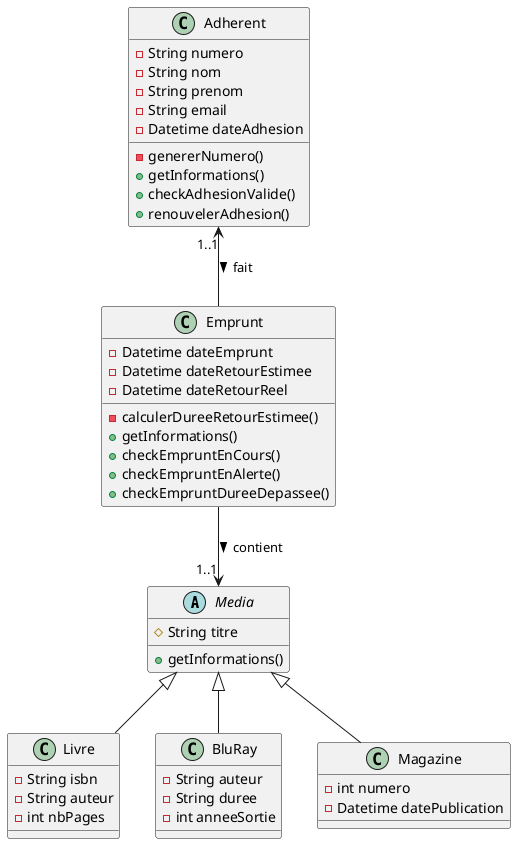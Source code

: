 @startuml
abstract class Media{
    #String titre
    +getInformations()
}
class Livre {
    -String isbn
    -String auteur
    -int nbPages
}
class BluRay{
    -String auteur
    -String duree
    -int anneeSortie
}
class Magazine{
    -int numero
    -Datetime datePublication
}

class Adherent{
    -String numero
    -String nom
    -String prenom
    -String email
    -Datetime dateAdhesion
    -genererNumero()
    +getInformations()
    +checkAdhesionValide()
    +renouvelerAdhesion()
}
class Emprunt{
    -Datetime dateEmprunt
    -Datetime dateRetourEstimee
    -Datetime dateRetourReel
    -calculerDureeRetourEstimee()
    +getInformations()
    +checkEmpruntEnCours()
    +checkEmpruntEnAlerte()
    +checkEmpruntDureeDepassee()

}
Media <|-- Livre
Media <|-- BluRay
Media <|-- Magazine

Adherent "1..1" <-- Emprunt : fait >
Emprunt --> "1..1" Media : contient >

@enduml
